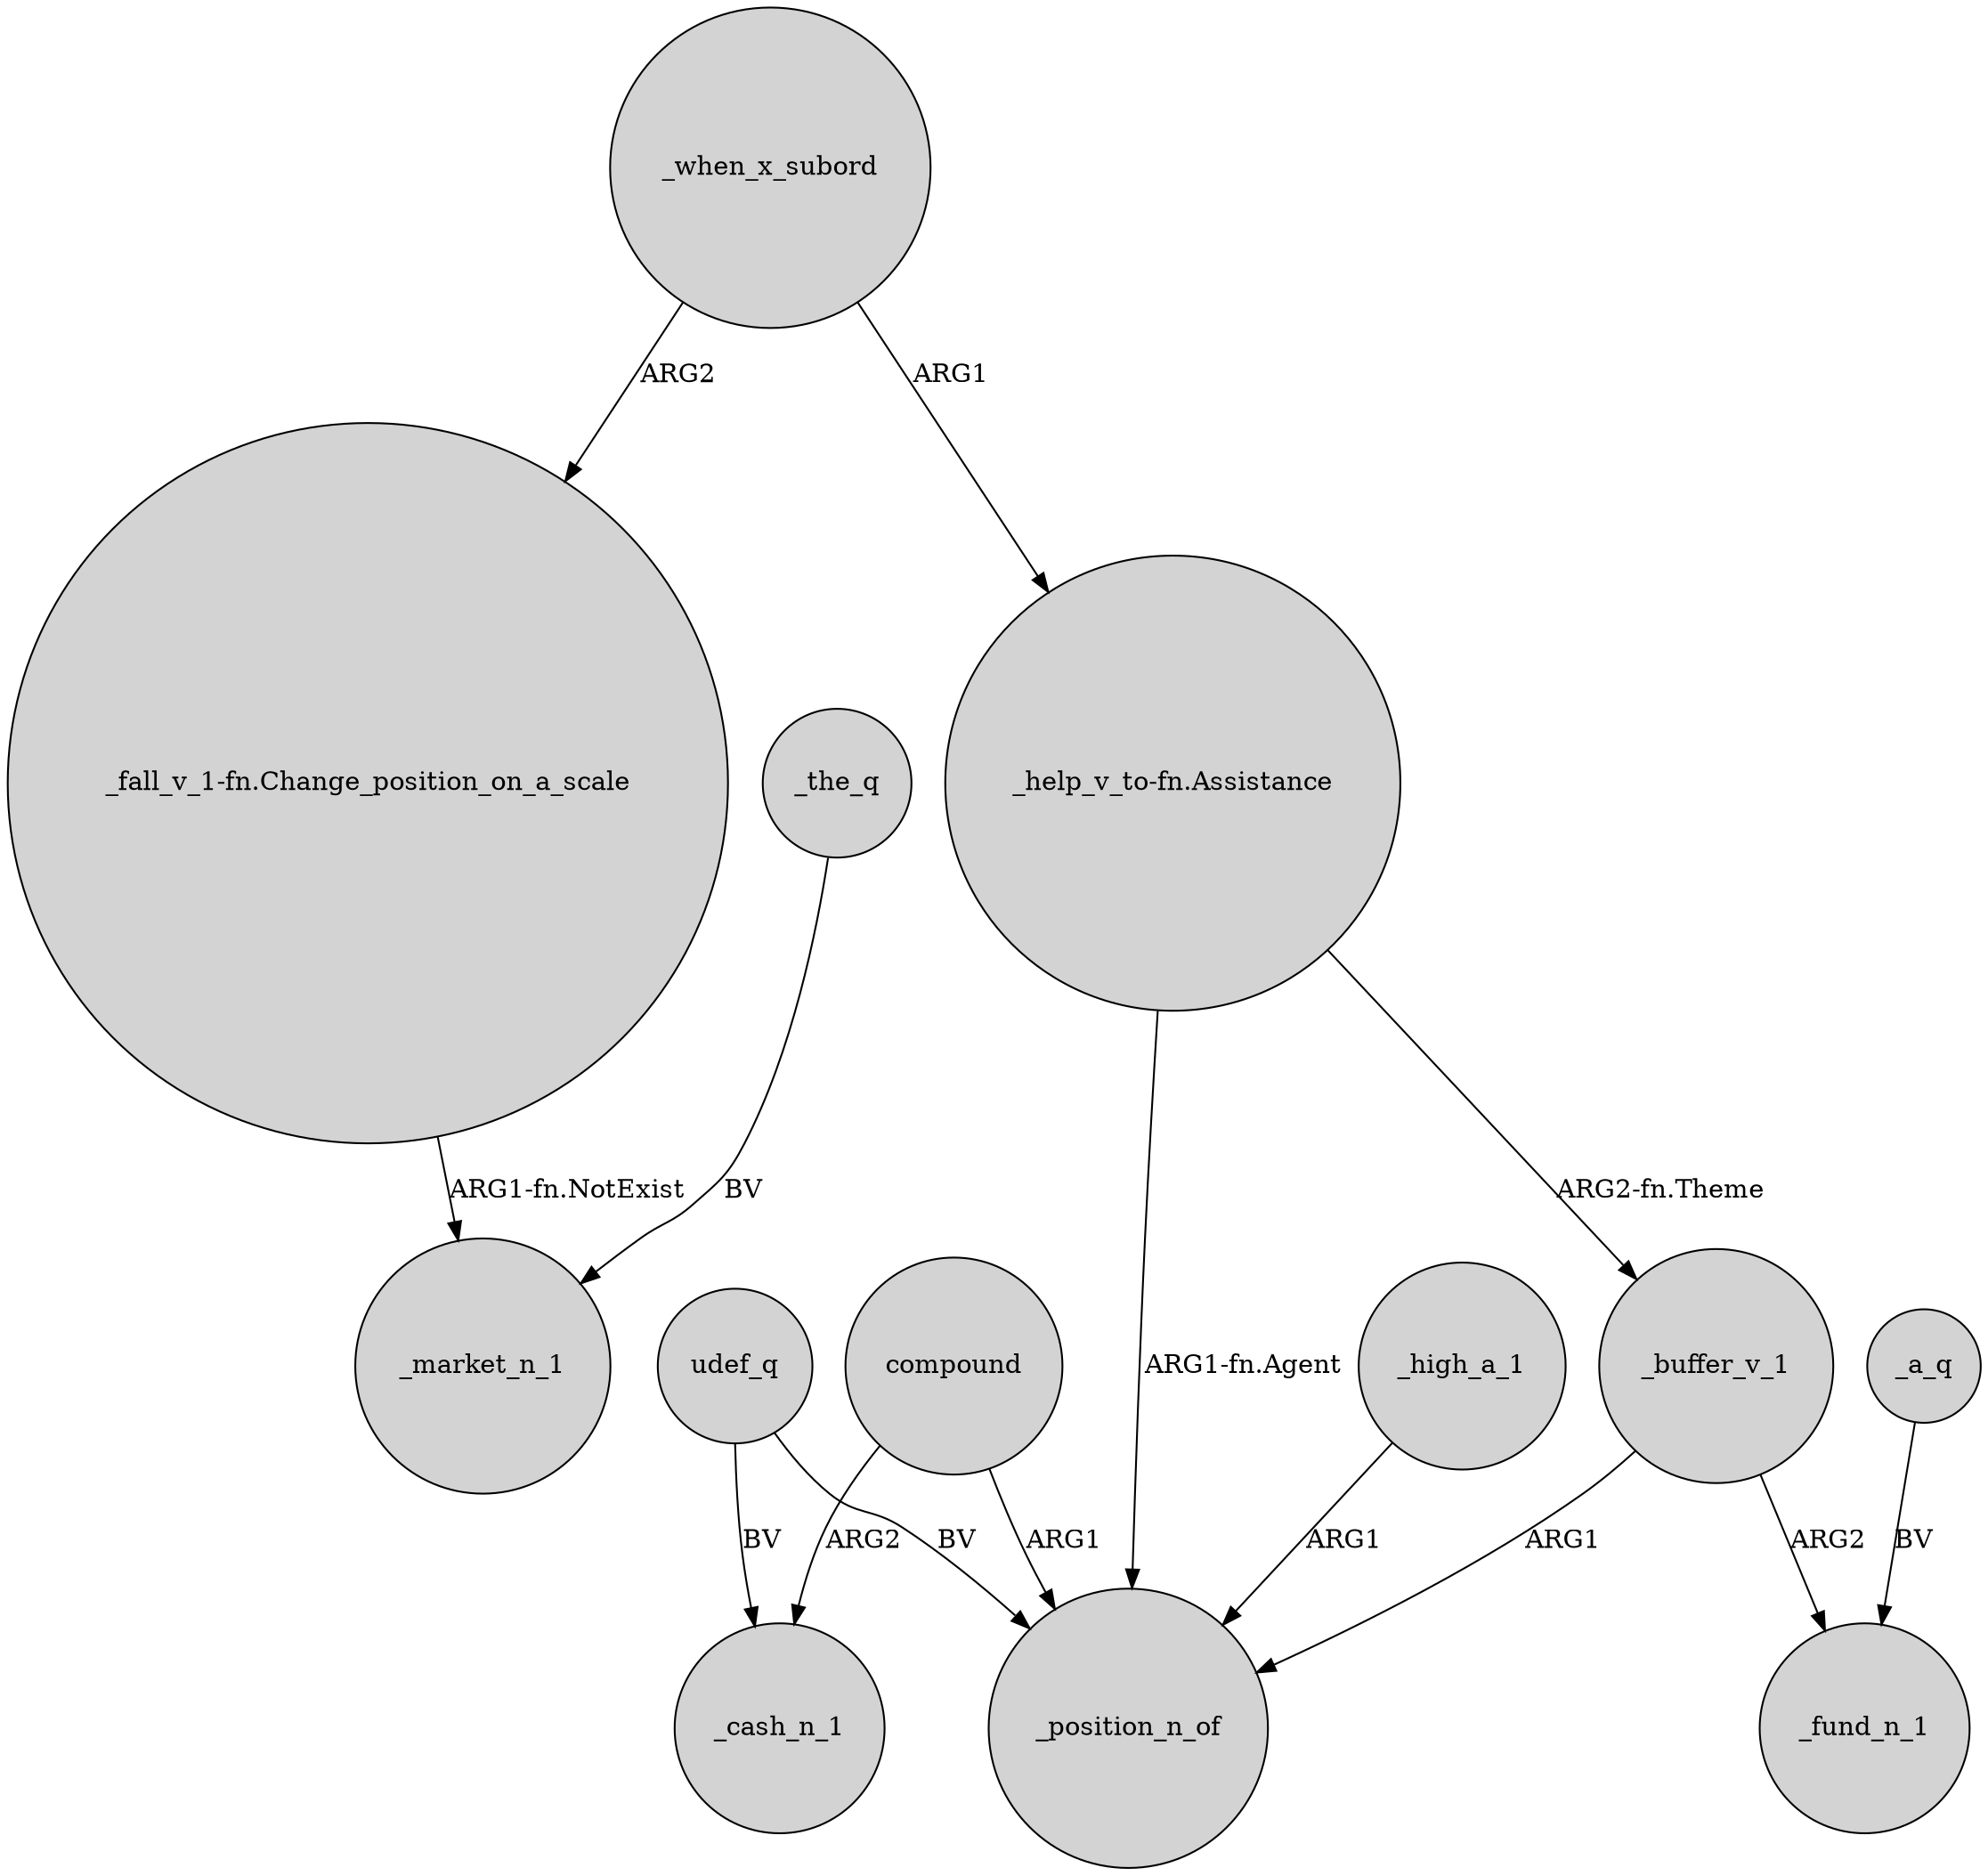 digraph {
	node [shape=circle style=filled]
	_when_x_subord -> "_fall_v_1-fn.Change_position_on_a_scale" [label=ARG2]
	_high_a_1 -> _position_n_of [label=ARG1]
	_when_x_subord -> "_help_v_to-fn.Assistance" [label=ARG1]
	compound -> _cash_n_1 [label=ARG2]
	"_help_v_to-fn.Assistance" -> _buffer_v_1 [label="ARG2-fn.Theme"]
	"_fall_v_1-fn.Change_position_on_a_scale" -> _market_n_1 [label="ARG1-fn.NotExist"]
	"_help_v_to-fn.Assistance" -> _position_n_of [label="ARG1-fn.Agent"]
	udef_q -> _position_n_of [label=BV]
	compound -> _position_n_of [label=ARG1]
	_buffer_v_1 -> _position_n_of [label=ARG1]
	_buffer_v_1 -> _fund_n_1 [label=ARG2]
	_the_q -> _market_n_1 [label=BV]
	udef_q -> _cash_n_1 [label=BV]
	_a_q -> _fund_n_1 [label=BV]
}
